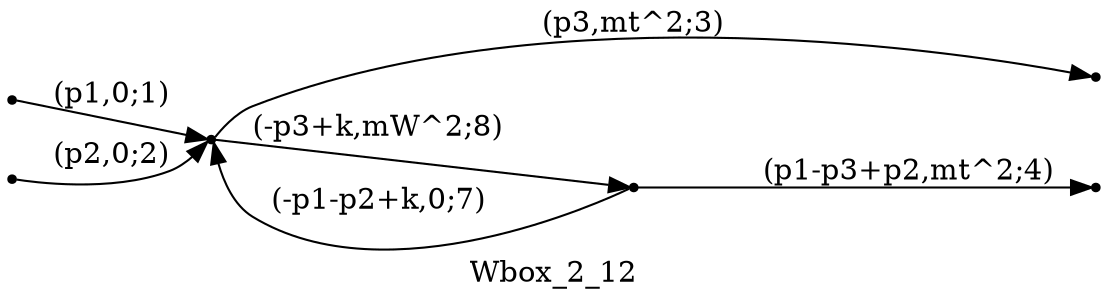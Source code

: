 digraph Wbox_2_12 {
  label="Wbox_2_12";
  rankdir="LR";
  subgraph edges {
    -1 -> 2 [label="(p1,0;1)"];
    -2 -> 2 [label="(p2,0;2)"];
    2 -> -3 [label="(p3,mt^2;3)"];
    1 -> -4 [label="(p1-p3+p2,mt^2;4)"];
    1 -> 2 [label="(-p1-p2+k,0;7)"];
    2 -> 1 [label="(-p3+k,mW^2;8)"];
  }
  subgraph incoming { rank="source"; -1; -2; }
  subgraph outgoing { rank="sink"; -3; -4; }
-4 [shape=point];
-3 [shape=point];
-2 [shape=point];
-1 [shape=point];
1 [shape=point];
2 [shape=point];
}

